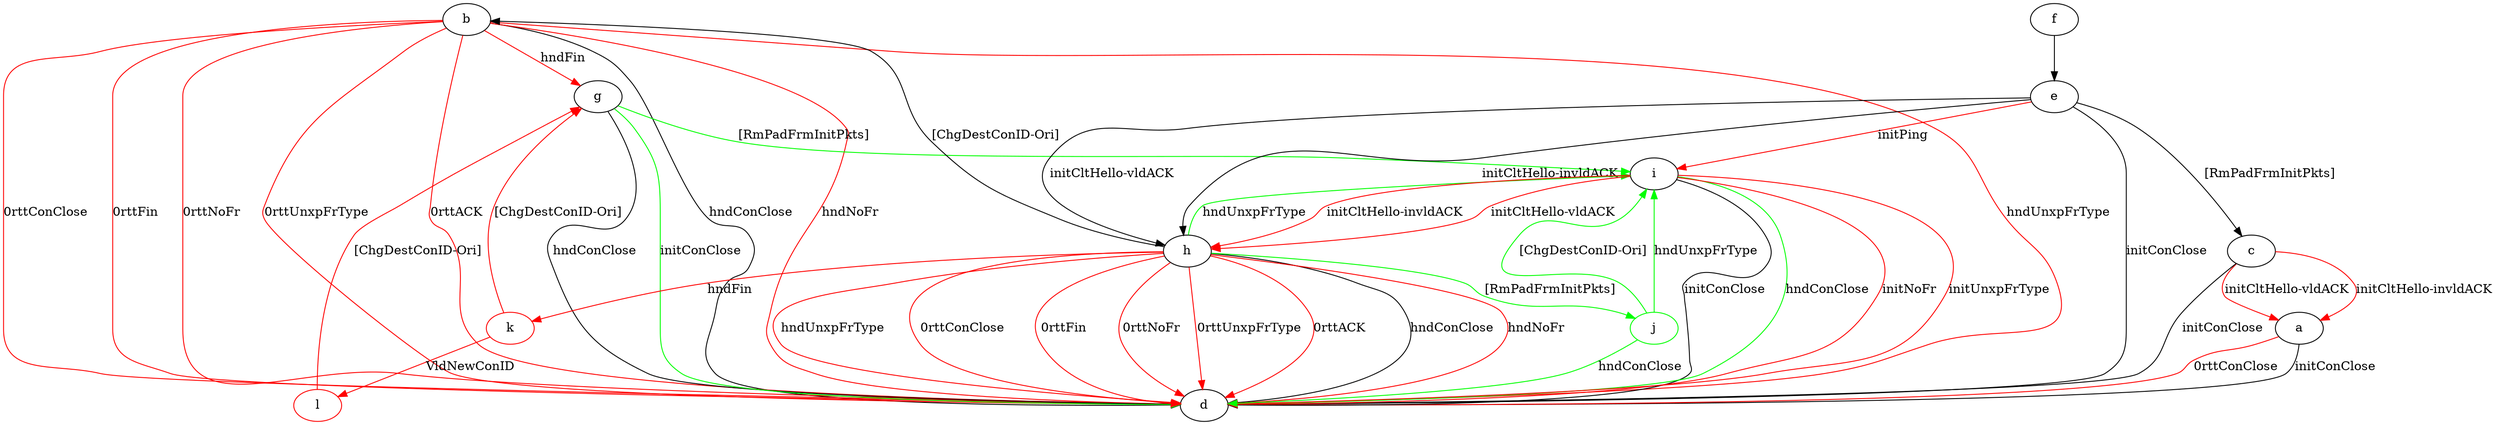 digraph "" {
	a -> d	[key=0,
		label="initConClose "];
	a -> d	[key=1,
		color=red,
		label="0rttConClose "];
	b -> d	[key=0,
		label="hndConClose "];
	b -> d	[key=1,
		color=red,
		label="hndNoFr "];
	b -> d	[key=2,
		color=red,
		label="hndUnxpFrType "];
	b -> d	[key=3,
		color=red,
		label="0rttConClose "];
	b -> d	[key=4,
		color=red,
		label="0rttFin "];
	b -> d	[key=5,
		color=red,
		label="0rttNoFr "];
	b -> d	[key=6,
		color=red,
		label="0rttUnxpFrType "];
	b -> d	[key=7,
		color=red,
		label="0rttACK "];
	b -> g	[key=0,
		color=red,
		label="hndFin "];
	c -> a	[key=0,
		color=red,
		label="initCltHello-vldACK "];
	c -> a	[key=1,
		color=red,
		label="initCltHello-invldACK "];
	c -> d	[key=0,
		label="initConClose "];
	e -> c	[key=0,
		label="[RmPadFrmInitPkts] "];
	e -> d	[key=0,
		label="initConClose "];
	e -> h	[key=0,
		label="initCltHello-vldACK "];
	e -> h	[key=1,
		label="initCltHello-invldACK "];
	e -> i	[key=0,
		color=red,
		label="initPing "];
	f -> e	[key=0];
	g -> d	[key=0,
		label="hndConClose "];
	g -> d	[key=1,
		color=green,
		label="initConClose "];
	g -> i	[key=0,
		color=green,
		label="[RmPadFrmInitPkts] "];
	h -> b	[key=0,
		label="[ChgDestConID-Ori] "];
	h -> d	[key=0,
		label="hndConClose "];
	h -> d	[key=1,
		color=red,
		label="hndNoFr "];
	h -> d	[key=2,
		color=red,
		label="hndUnxpFrType "];
	h -> d	[key=3,
		color=red,
		label="0rttConClose "];
	h -> d	[key=4,
		color=red,
		label="0rttFin "];
	h -> d	[key=5,
		color=red,
		label="0rttNoFr "];
	h -> d	[key=6,
		color=red,
		label="0rttUnxpFrType "];
	h -> d	[key=7,
		color=red,
		label="0rttACK "];
	h -> i	[key=0,
		color=green,
		label="hndUnxpFrType "];
	j	[color=green];
	h -> j	[key=0,
		color=green,
		label="[RmPadFrmInitPkts] "];
	k	[color=red];
	h -> k	[key=0,
		color=red,
		label="hndFin "];
	i -> d	[key=0,
		label="initConClose "];
	i -> d	[key=1,
		color=green,
		label="hndConClose "];
	i -> d	[key=2,
		color=red,
		label="initNoFr "];
	i -> d	[key=3,
		color=red,
		label="initUnxpFrType "];
	i -> h	[key=0,
		color=red,
		label="initCltHello-vldACK "];
	i -> h	[key=1,
		color=red,
		label="initCltHello-invldACK "];
	j -> d	[key=0,
		color=green,
		label="hndConClose "];
	j -> i	[key=0,
		color=green,
		label="hndUnxpFrType "];
	j -> i	[key=1,
		color=green,
		label="[ChgDestConID-Ori] "];
	k -> g	[key=0,
		color=red,
		label="[ChgDestConID-Ori] "];
	l	[color=red];
	k -> l	[key=0,
		color=red,
		label="VldNewConID "];
	l -> g	[key=0,
		color=red,
		label="[ChgDestConID-Ori] "];
}
